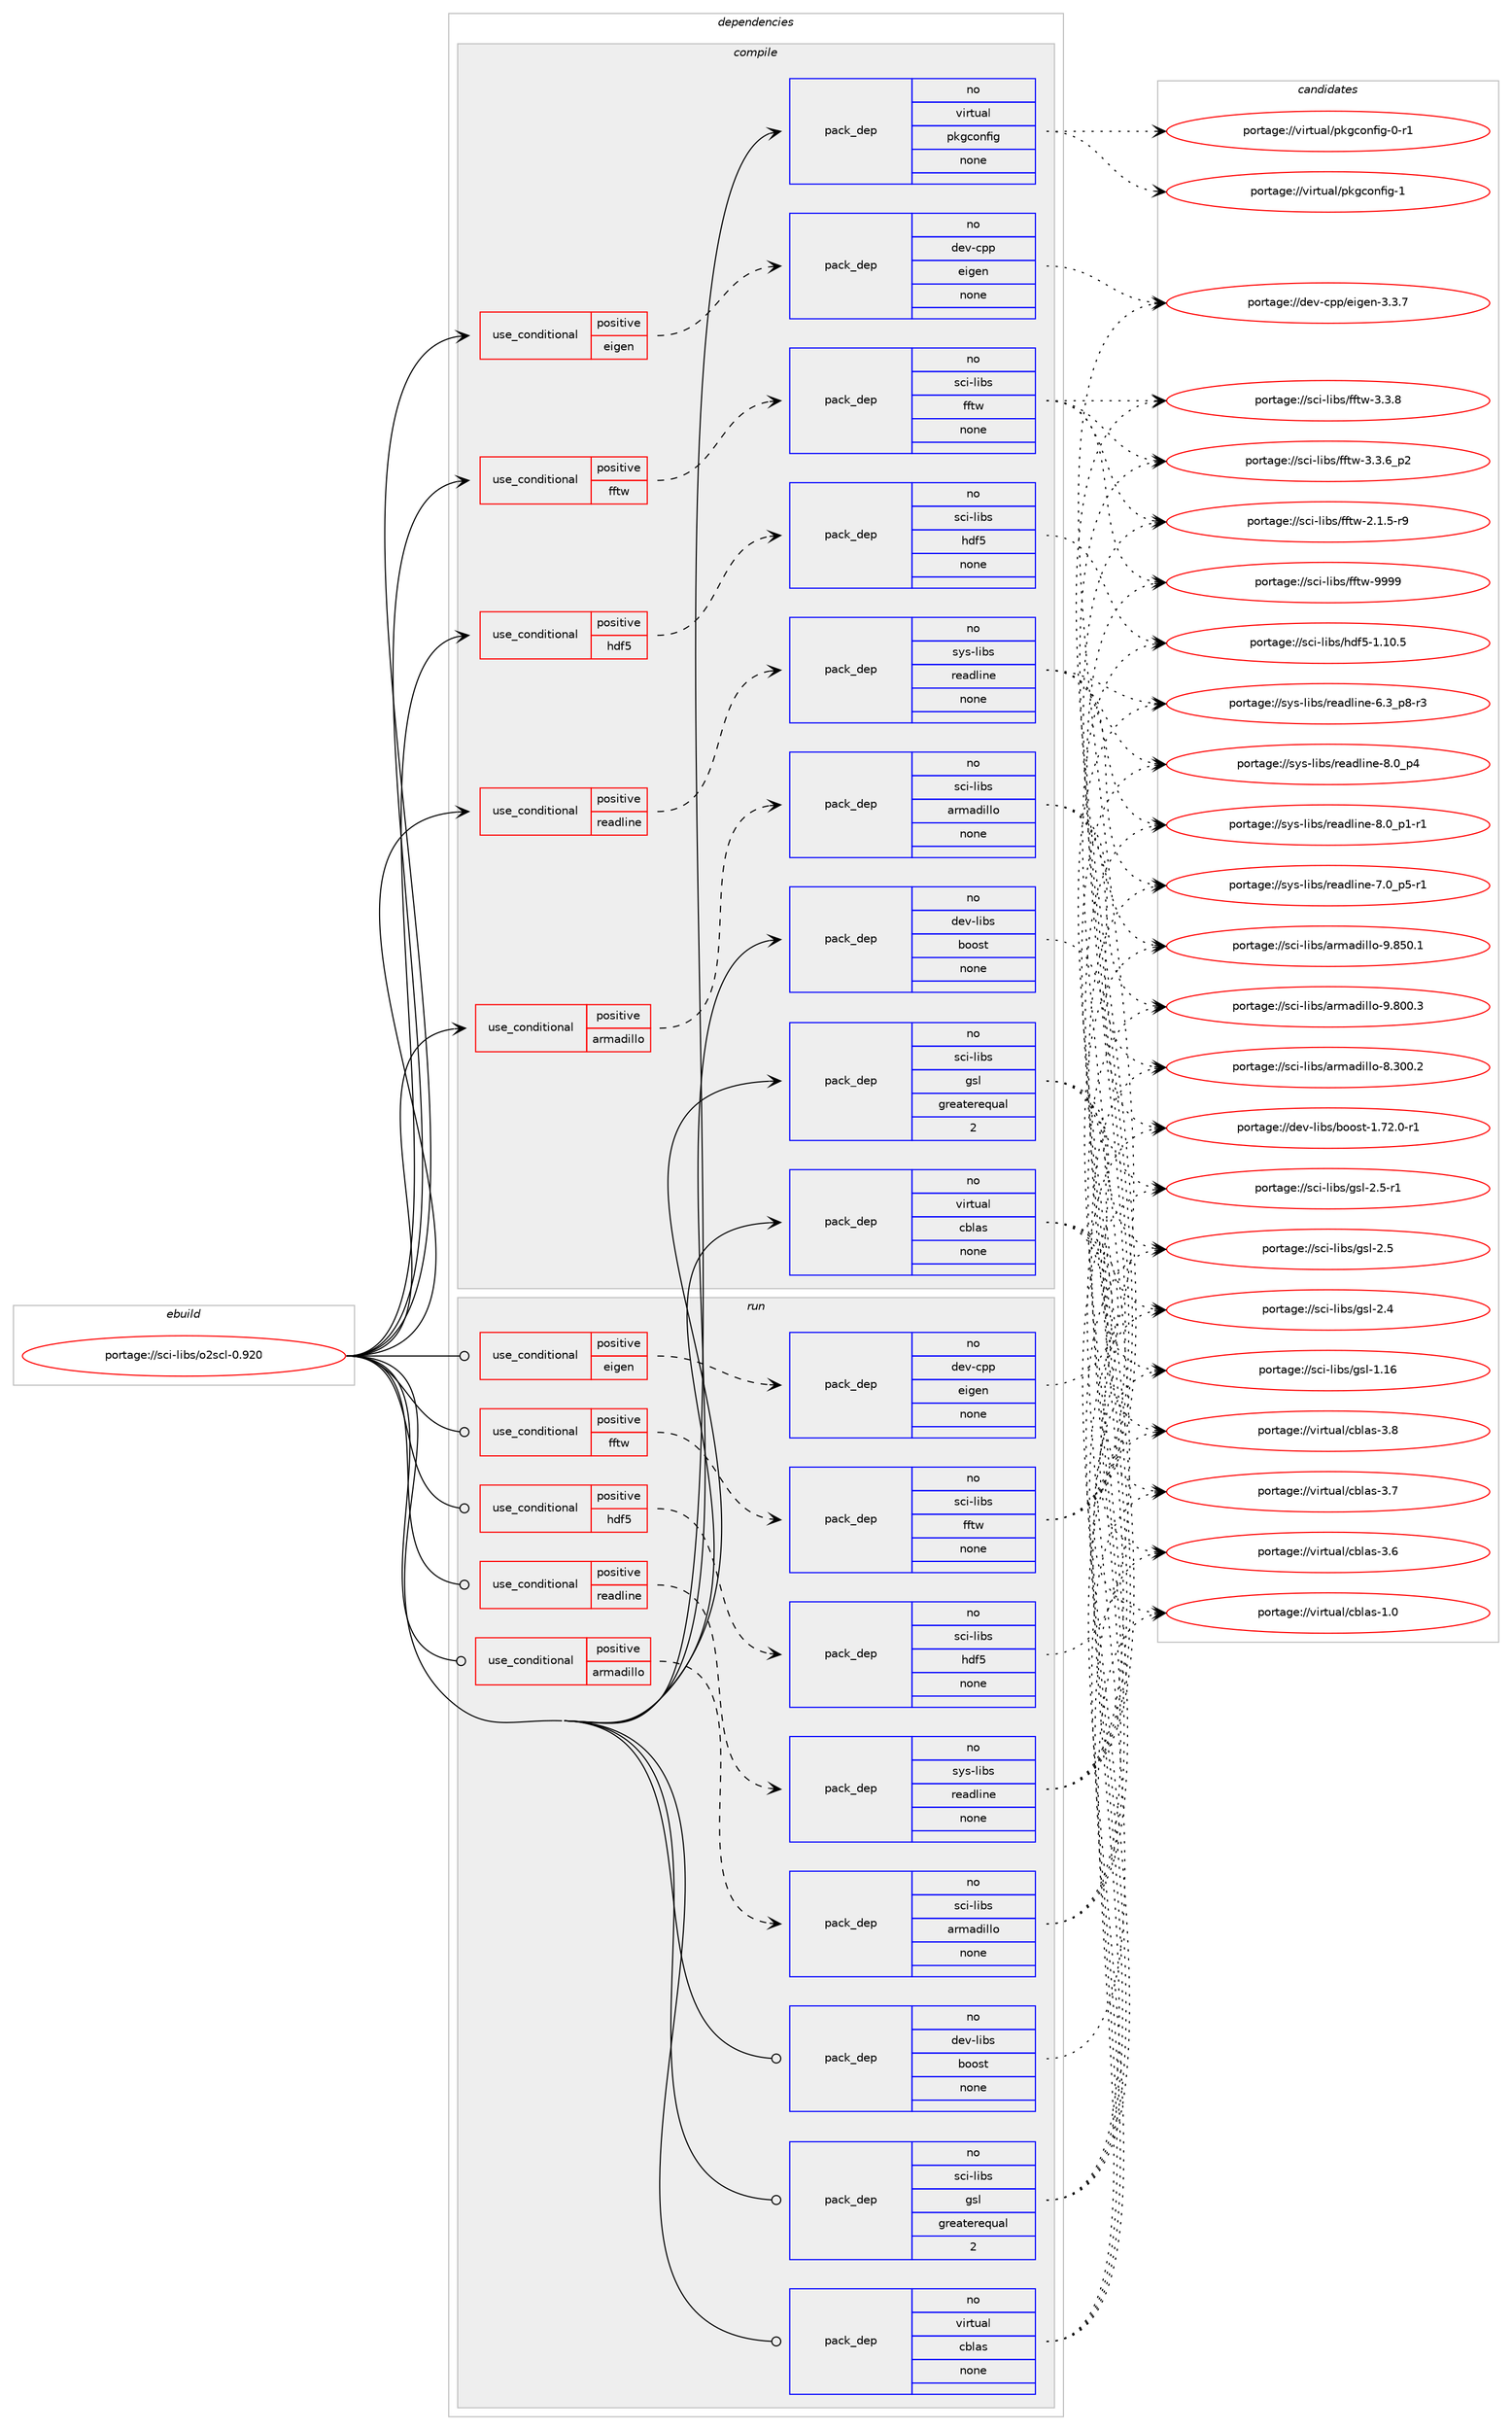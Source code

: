 digraph prolog {

# *************
# Graph options
# *************

newrank=true;
concentrate=true;
compound=true;
graph [rankdir=LR,fontname=Helvetica,fontsize=10,ranksep=1.5];#, ranksep=2.5, nodesep=0.2];
edge  [arrowhead=vee];
node  [fontname=Helvetica,fontsize=10];

# **********
# The ebuild
# **********

subgraph cluster_leftcol {
color=gray;
rank=same;
label=<<i>ebuild</i>>;
id [label="portage://sci-libs/o2scl-0.920", color=red, width=4, href="../sci-libs/o2scl-0.920.svg"];
}

# ****************
# The dependencies
# ****************

subgraph cluster_midcol {
color=gray;
label=<<i>dependencies</i>>;
subgraph cluster_compile {
fillcolor="#eeeeee";
style=filled;
label=<<i>compile</i>>;
subgraph cond10090 {
dependency48658 [label=<<TABLE BORDER="0" CELLBORDER="1" CELLSPACING="0" CELLPADDING="4"><TR><TD ROWSPAN="3" CELLPADDING="10">use_conditional</TD></TR><TR><TD>positive</TD></TR><TR><TD>armadillo</TD></TR></TABLE>>, shape=none, color=red];
subgraph pack37517 {
dependency48659 [label=<<TABLE BORDER="0" CELLBORDER="1" CELLSPACING="0" CELLPADDING="4" WIDTH="220"><TR><TD ROWSPAN="6" CELLPADDING="30">pack_dep</TD></TR><TR><TD WIDTH="110">no</TD></TR><TR><TD>sci-libs</TD></TR><TR><TD>armadillo</TD></TR><TR><TD>none</TD></TR><TR><TD></TD></TR></TABLE>>, shape=none, color=blue];
}
dependency48658:e -> dependency48659:w [weight=20,style="dashed",arrowhead="vee"];
}
id:e -> dependency48658:w [weight=20,style="solid",arrowhead="vee"];
subgraph cond10091 {
dependency48660 [label=<<TABLE BORDER="0" CELLBORDER="1" CELLSPACING="0" CELLPADDING="4"><TR><TD ROWSPAN="3" CELLPADDING="10">use_conditional</TD></TR><TR><TD>positive</TD></TR><TR><TD>eigen</TD></TR></TABLE>>, shape=none, color=red];
subgraph pack37518 {
dependency48661 [label=<<TABLE BORDER="0" CELLBORDER="1" CELLSPACING="0" CELLPADDING="4" WIDTH="220"><TR><TD ROWSPAN="6" CELLPADDING="30">pack_dep</TD></TR><TR><TD WIDTH="110">no</TD></TR><TR><TD>dev-cpp</TD></TR><TR><TD>eigen</TD></TR><TR><TD>none</TD></TR><TR><TD></TD></TR></TABLE>>, shape=none, color=blue];
}
dependency48660:e -> dependency48661:w [weight=20,style="dashed",arrowhead="vee"];
}
id:e -> dependency48660:w [weight=20,style="solid",arrowhead="vee"];
subgraph cond10092 {
dependency48662 [label=<<TABLE BORDER="0" CELLBORDER="1" CELLSPACING="0" CELLPADDING="4"><TR><TD ROWSPAN="3" CELLPADDING="10">use_conditional</TD></TR><TR><TD>positive</TD></TR><TR><TD>fftw</TD></TR></TABLE>>, shape=none, color=red];
subgraph pack37519 {
dependency48663 [label=<<TABLE BORDER="0" CELLBORDER="1" CELLSPACING="0" CELLPADDING="4" WIDTH="220"><TR><TD ROWSPAN="6" CELLPADDING="30">pack_dep</TD></TR><TR><TD WIDTH="110">no</TD></TR><TR><TD>sci-libs</TD></TR><TR><TD>fftw</TD></TR><TR><TD>none</TD></TR><TR><TD></TD></TR></TABLE>>, shape=none, color=blue];
}
dependency48662:e -> dependency48663:w [weight=20,style="dashed",arrowhead="vee"];
}
id:e -> dependency48662:w [weight=20,style="solid",arrowhead="vee"];
subgraph cond10093 {
dependency48664 [label=<<TABLE BORDER="0" CELLBORDER="1" CELLSPACING="0" CELLPADDING="4"><TR><TD ROWSPAN="3" CELLPADDING="10">use_conditional</TD></TR><TR><TD>positive</TD></TR><TR><TD>hdf5</TD></TR></TABLE>>, shape=none, color=red];
subgraph pack37520 {
dependency48665 [label=<<TABLE BORDER="0" CELLBORDER="1" CELLSPACING="0" CELLPADDING="4" WIDTH="220"><TR><TD ROWSPAN="6" CELLPADDING="30">pack_dep</TD></TR><TR><TD WIDTH="110">no</TD></TR><TR><TD>sci-libs</TD></TR><TR><TD>hdf5</TD></TR><TR><TD>none</TD></TR><TR><TD></TD></TR></TABLE>>, shape=none, color=blue];
}
dependency48664:e -> dependency48665:w [weight=20,style="dashed",arrowhead="vee"];
}
id:e -> dependency48664:w [weight=20,style="solid",arrowhead="vee"];
subgraph cond10094 {
dependency48666 [label=<<TABLE BORDER="0" CELLBORDER="1" CELLSPACING="0" CELLPADDING="4"><TR><TD ROWSPAN="3" CELLPADDING="10">use_conditional</TD></TR><TR><TD>positive</TD></TR><TR><TD>readline</TD></TR></TABLE>>, shape=none, color=red];
subgraph pack37521 {
dependency48667 [label=<<TABLE BORDER="0" CELLBORDER="1" CELLSPACING="0" CELLPADDING="4" WIDTH="220"><TR><TD ROWSPAN="6" CELLPADDING="30">pack_dep</TD></TR><TR><TD WIDTH="110">no</TD></TR><TR><TD>sys-libs</TD></TR><TR><TD>readline</TD></TR><TR><TD>none</TD></TR><TR><TD></TD></TR></TABLE>>, shape=none, color=blue];
}
dependency48666:e -> dependency48667:w [weight=20,style="dashed",arrowhead="vee"];
}
id:e -> dependency48666:w [weight=20,style="solid",arrowhead="vee"];
subgraph pack37522 {
dependency48668 [label=<<TABLE BORDER="0" CELLBORDER="1" CELLSPACING="0" CELLPADDING="4" WIDTH="220"><TR><TD ROWSPAN="6" CELLPADDING="30">pack_dep</TD></TR><TR><TD WIDTH="110">no</TD></TR><TR><TD>dev-libs</TD></TR><TR><TD>boost</TD></TR><TR><TD>none</TD></TR><TR><TD></TD></TR></TABLE>>, shape=none, color=blue];
}
id:e -> dependency48668:w [weight=20,style="solid",arrowhead="vee"];
subgraph pack37523 {
dependency48669 [label=<<TABLE BORDER="0" CELLBORDER="1" CELLSPACING="0" CELLPADDING="4" WIDTH="220"><TR><TD ROWSPAN="6" CELLPADDING="30">pack_dep</TD></TR><TR><TD WIDTH="110">no</TD></TR><TR><TD>sci-libs</TD></TR><TR><TD>gsl</TD></TR><TR><TD>greaterequal</TD></TR><TR><TD>2</TD></TR></TABLE>>, shape=none, color=blue];
}
id:e -> dependency48669:w [weight=20,style="solid",arrowhead="vee"];
subgraph pack37524 {
dependency48670 [label=<<TABLE BORDER="0" CELLBORDER="1" CELLSPACING="0" CELLPADDING="4" WIDTH="220"><TR><TD ROWSPAN="6" CELLPADDING="30">pack_dep</TD></TR><TR><TD WIDTH="110">no</TD></TR><TR><TD>virtual</TD></TR><TR><TD>cblas</TD></TR><TR><TD>none</TD></TR><TR><TD></TD></TR></TABLE>>, shape=none, color=blue];
}
id:e -> dependency48670:w [weight=20,style="solid",arrowhead="vee"];
subgraph pack37525 {
dependency48671 [label=<<TABLE BORDER="0" CELLBORDER="1" CELLSPACING="0" CELLPADDING="4" WIDTH="220"><TR><TD ROWSPAN="6" CELLPADDING="30">pack_dep</TD></TR><TR><TD WIDTH="110">no</TD></TR><TR><TD>virtual</TD></TR><TR><TD>pkgconfig</TD></TR><TR><TD>none</TD></TR><TR><TD></TD></TR></TABLE>>, shape=none, color=blue];
}
id:e -> dependency48671:w [weight=20,style="solid",arrowhead="vee"];
}
subgraph cluster_compileandrun {
fillcolor="#eeeeee";
style=filled;
label=<<i>compile and run</i>>;
}
subgraph cluster_run {
fillcolor="#eeeeee";
style=filled;
label=<<i>run</i>>;
subgraph cond10095 {
dependency48672 [label=<<TABLE BORDER="0" CELLBORDER="1" CELLSPACING="0" CELLPADDING="4"><TR><TD ROWSPAN="3" CELLPADDING="10">use_conditional</TD></TR><TR><TD>positive</TD></TR><TR><TD>armadillo</TD></TR></TABLE>>, shape=none, color=red];
subgraph pack37526 {
dependency48673 [label=<<TABLE BORDER="0" CELLBORDER="1" CELLSPACING="0" CELLPADDING="4" WIDTH="220"><TR><TD ROWSPAN="6" CELLPADDING="30">pack_dep</TD></TR><TR><TD WIDTH="110">no</TD></TR><TR><TD>sci-libs</TD></TR><TR><TD>armadillo</TD></TR><TR><TD>none</TD></TR><TR><TD></TD></TR></TABLE>>, shape=none, color=blue];
}
dependency48672:e -> dependency48673:w [weight=20,style="dashed",arrowhead="vee"];
}
id:e -> dependency48672:w [weight=20,style="solid",arrowhead="odot"];
subgraph cond10096 {
dependency48674 [label=<<TABLE BORDER="0" CELLBORDER="1" CELLSPACING="0" CELLPADDING="4"><TR><TD ROWSPAN="3" CELLPADDING="10">use_conditional</TD></TR><TR><TD>positive</TD></TR><TR><TD>eigen</TD></TR></TABLE>>, shape=none, color=red];
subgraph pack37527 {
dependency48675 [label=<<TABLE BORDER="0" CELLBORDER="1" CELLSPACING="0" CELLPADDING="4" WIDTH="220"><TR><TD ROWSPAN="6" CELLPADDING="30">pack_dep</TD></TR><TR><TD WIDTH="110">no</TD></TR><TR><TD>dev-cpp</TD></TR><TR><TD>eigen</TD></TR><TR><TD>none</TD></TR><TR><TD></TD></TR></TABLE>>, shape=none, color=blue];
}
dependency48674:e -> dependency48675:w [weight=20,style="dashed",arrowhead="vee"];
}
id:e -> dependency48674:w [weight=20,style="solid",arrowhead="odot"];
subgraph cond10097 {
dependency48676 [label=<<TABLE BORDER="0" CELLBORDER="1" CELLSPACING="0" CELLPADDING="4"><TR><TD ROWSPAN="3" CELLPADDING="10">use_conditional</TD></TR><TR><TD>positive</TD></TR><TR><TD>fftw</TD></TR></TABLE>>, shape=none, color=red];
subgraph pack37528 {
dependency48677 [label=<<TABLE BORDER="0" CELLBORDER="1" CELLSPACING="0" CELLPADDING="4" WIDTH="220"><TR><TD ROWSPAN="6" CELLPADDING="30">pack_dep</TD></TR><TR><TD WIDTH="110">no</TD></TR><TR><TD>sci-libs</TD></TR><TR><TD>fftw</TD></TR><TR><TD>none</TD></TR><TR><TD></TD></TR></TABLE>>, shape=none, color=blue];
}
dependency48676:e -> dependency48677:w [weight=20,style="dashed",arrowhead="vee"];
}
id:e -> dependency48676:w [weight=20,style="solid",arrowhead="odot"];
subgraph cond10098 {
dependency48678 [label=<<TABLE BORDER="0" CELLBORDER="1" CELLSPACING="0" CELLPADDING="4"><TR><TD ROWSPAN="3" CELLPADDING="10">use_conditional</TD></TR><TR><TD>positive</TD></TR><TR><TD>hdf5</TD></TR></TABLE>>, shape=none, color=red];
subgraph pack37529 {
dependency48679 [label=<<TABLE BORDER="0" CELLBORDER="1" CELLSPACING="0" CELLPADDING="4" WIDTH="220"><TR><TD ROWSPAN="6" CELLPADDING="30">pack_dep</TD></TR><TR><TD WIDTH="110">no</TD></TR><TR><TD>sci-libs</TD></TR><TR><TD>hdf5</TD></TR><TR><TD>none</TD></TR><TR><TD></TD></TR></TABLE>>, shape=none, color=blue];
}
dependency48678:e -> dependency48679:w [weight=20,style="dashed",arrowhead="vee"];
}
id:e -> dependency48678:w [weight=20,style="solid",arrowhead="odot"];
subgraph cond10099 {
dependency48680 [label=<<TABLE BORDER="0" CELLBORDER="1" CELLSPACING="0" CELLPADDING="4"><TR><TD ROWSPAN="3" CELLPADDING="10">use_conditional</TD></TR><TR><TD>positive</TD></TR><TR><TD>readline</TD></TR></TABLE>>, shape=none, color=red];
subgraph pack37530 {
dependency48681 [label=<<TABLE BORDER="0" CELLBORDER="1" CELLSPACING="0" CELLPADDING="4" WIDTH="220"><TR><TD ROWSPAN="6" CELLPADDING="30">pack_dep</TD></TR><TR><TD WIDTH="110">no</TD></TR><TR><TD>sys-libs</TD></TR><TR><TD>readline</TD></TR><TR><TD>none</TD></TR><TR><TD></TD></TR></TABLE>>, shape=none, color=blue];
}
dependency48680:e -> dependency48681:w [weight=20,style="dashed",arrowhead="vee"];
}
id:e -> dependency48680:w [weight=20,style="solid",arrowhead="odot"];
subgraph pack37531 {
dependency48682 [label=<<TABLE BORDER="0" CELLBORDER="1" CELLSPACING="0" CELLPADDING="4" WIDTH="220"><TR><TD ROWSPAN="6" CELLPADDING="30">pack_dep</TD></TR><TR><TD WIDTH="110">no</TD></TR><TR><TD>dev-libs</TD></TR><TR><TD>boost</TD></TR><TR><TD>none</TD></TR><TR><TD></TD></TR></TABLE>>, shape=none, color=blue];
}
id:e -> dependency48682:w [weight=20,style="solid",arrowhead="odot"];
subgraph pack37532 {
dependency48683 [label=<<TABLE BORDER="0" CELLBORDER="1" CELLSPACING="0" CELLPADDING="4" WIDTH="220"><TR><TD ROWSPAN="6" CELLPADDING="30">pack_dep</TD></TR><TR><TD WIDTH="110">no</TD></TR><TR><TD>sci-libs</TD></TR><TR><TD>gsl</TD></TR><TR><TD>greaterequal</TD></TR><TR><TD>2</TD></TR></TABLE>>, shape=none, color=blue];
}
id:e -> dependency48683:w [weight=20,style="solid",arrowhead="odot"];
subgraph pack37533 {
dependency48684 [label=<<TABLE BORDER="0" CELLBORDER="1" CELLSPACING="0" CELLPADDING="4" WIDTH="220"><TR><TD ROWSPAN="6" CELLPADDING="30">pack_dep</TD></TR><TR><TD WIDTH="110">no</TD></TR><TR><TD>virtual</TD></TR><TR><TD>cblas</TD></TR><TR><TD>none</TD></TR><TR><TD></TD></TR></TABLE>>, shape=none, color=blue];
}
id:e -> dependency48684:w [weight=20,style="solid",arrowhead="odot"];
}
}

# **************
# The candidates
# **************

subgraph cluster_choices {
rank=same;
color=gray;
label=<<i>candidates</i>>;

subgraph choice37517 {
color=black;
nodesep=1;
choice1159910545108105981154797114109971001051081081114557465653484649 [label="portage://sci-libs/armadillo-9.850.1", color=red, width=4,href="../sci-libs/armadillo-9.850.1.svg"];
choice1159910545108105981154797114109971001051081081114557465648484651 [label="portage://sci-libs/armadillo-9.800.3", color=red, width=4,href="../sci-libs/armadillo-9.800.3.svg"];
choice1159910545108105981154797114109971001051081081114556465148484650 [label="portage://sci-libs/armadillo-8.300.2", color=red, width=4,href="../sci-libs/armadillo-8.300.2.svg"];
dependency48659:e -> choice1159910545108105981154797114109971001051081081114557465653484649:w [style=dotted,weight="100"];
dependency48659:e -> choice1159910545108105981154797114109971001051081081114557465648484651:w [style=dotted,weight="100"];
dependency48659:e -> choice1159910545108105981154797114109971001051081081114556465148484650:w [style=dotted,weight="100"];
}
subgraph choice37518 {
color=black;
nodesep=1;
choice100101118459911211247101105103101110455146514655 [label="portage://dev-cpp/eigen-3.3.7", color=red, width=4,href="../dev-cpp/eigen-3.3.7.svg"];
dependency48661:e -> choice100101118459911211247101105103101110455146514655:w [style=dotted,weight="100"];
}
subgraph choice37519 {
color=black;
nodesep=1;
choice115991054510810598115471021021161194557575757 [label="portage://sci-libs/fftw-9999", color=red, width=4,href="../sci-libs/fftw-9999.svg"];
choice11599105451081059811547102102116119455146514656 [label="portage://sci-libs/fftw-3.3.8", color=red, width=4,href="../sci-libs/fftw-3.3.8.svg"];
choice115991054510810598115471021021161194551465146549511250 [label="portage://sci-libs/fftw-3.3.6_p2", color=red, width=4,href="../sci-libs/fftw-3.3.6_p2.svg"];
choice115991054510810598115471021021161194550464946534511457 [label="portage://sci-libs/fftw-2.1.5-r9", color=red, width=4,href="../sci-libs/fftw-2.1.5-r9.svg"];
dependency48663:e -> choice115991054510810598115471021021161194557575757:w [style=dotted,weight="100"];
dependency48663:e -> choice11599105451081059811547102102116119455146514656:w [style=dotted,weight="100"];
dependency48663:e -> choice115991054510810598115471021021161194551465146549511250:w [style=dotted,weight="100"];
dependency48663:e -> choice115991054510810598115471021021161194550464946534511457:w [style=dotted,weight="100"];
}
subgraph choice37520 {
color=black;
nodesep=1;
choice115991054510810598115471041001025345494649484653 [label="portage://sci-libs/hdf5-1.10.5", color=red, width=4,href="../sci-libs/hdf5-1.10.5.svg"];
dependency48665:e -> choice115991054510810598115471041001025345494649484653:w [style=dotted,weight="100"];
}
subgraph choice37521 {
color=black;
nodesep=1;
choice11512111545108105981154711410197100108105110101455646489511252 [label="portage://sys-libs/readline-8.0_p4", color=red, width=4,href="../sys-libs/readline-8.0_p4.svg"];
choice115121115451081059811547114101971001081051101014556464895112494511449 [label="portage://sys-libs/readline-8.0_p1-r1", color=red, width=4,href="../sys-libs/readline-8.0_p1-r1.svg"];
choice115121115451081059811547114101971001081051101014555464895112534511449 [label="portage://sys-libs/readline-7.0_p5-r1", color=red, width=4,href="../sys-libs/readline-7.0_p5-r1.svg"];
choice115121115451081059811547114101971001081051101014554465195112564511451 [label="portage://sys-libs/readline-6.3_p8-r3", color=red, width=4,href="../sys-libs/readline-6.3_p8-r3.svg"];
dependency48667:e -> choice11512111545108105981154711410197100108105110101455646489511252:w [style=dotted,weight="100"];
dependency48667:e -> choice115121115451081059811547114101971001081051101014556464895112494511449:w [style=dotted,weight="100"];
dependency48667:e -> choice115121115451081059811547114101971001081051101014555464895112534511449:w [style=dotted,weight="100"];
dependency48667:e -> choice115121115451081059811547114101971001081051101014554465195112564511451:w [style=dotted,weight="100"];
}
subgraph choice37522 {
color=black;
nodesep=1;
choice10010111845108105981154798111111115116454946555046484511449 [label="portage://dev-libs/boost-1.72.0-r1", color=red, width=4,href="../dev-libs/boost-1.72.0-r1.svg"];
dependency48668:e -> choice10010111845108105981154798111111115116454946555046484511449:w [style=dotted,weight="100"];
}
subgraph choice37523 {
color=black;
nodesep=1;
choice11599105451081059811547103115108455046534511449 [label="portage://sci-libs/gsl-2.5-r1", color=red, width=4,href="../sci-libs/gsl-2.5-r1.svg"];
choice1159910545108105981154710311510845504653 [label="portage://sci-libs/gsl-2.5", color=red, width=4,href="../sci-libs/gsl-2.5.svg"];
choice1159910545108105981154710311510845504652 [label="portage://sci-libs/gsl-2.4", color=red, width=4,href="../sci-libs/gsl-2.4.svg"];
choice115991054510810598115471031151084549464954 [label="portage://sci-libs/gsl-1.16", color=red, width=4,href="../sci-libs/gsl-1.16.svg"];
dependency48669:e -> choice11599105451081059811547103115108455046534511449:w [style=dotted,weight="100"];
dependency48669:e -> choice1159910545108105981154710311510845504653:w [style=dotted,weight="100"];
dependency48669:e -> choice1159910545108105981154710311510845504652:w [style=dotted,weight="100"];
dependency48669:e -> choice115991054510810598115471031151084549464954:w [style=dotted,weight="100"];
}
subgraph choice37524 {
color=black;
nodesep=1;
choice118105114116117971084799981089711545514656 [label="portage://virtual/cblas-3.8", color=red, width=4,href="../virtual/cblas-3.8.svg"];
choice118105114116117971084799981089711545514655 [label="portage://virtual/cblas-3.7", color=red, width=4,href="../virtual/cblas-3.7.svg"];
choice118105114116117971084799981089711545514654 [label="portage://virtual/cblas-3.6", color=red, width=4,href="../virtual/cblas-3.6.svg"];
choice118105114116117971084799981089711545494648 [label="portage://virtual/cblas-1.0", color=red, width=4,href="../virtual/cblas-1.0.svg"];
dependency48670:e -> choice118105114116117971084799981089711545514656:w [style=dotted,weight="100"];
dependency48670:e -> choice118105114116117971084799981089711545514655:w [style=dotted,weight="100"];
dependency48670:e -> choice118105114116117971084799981089711545514654:w [style=dotted,weight="100"];
dependency48670:e -> choice118105114116117971084799981089711545494648:w [style=dotted,weight="100"];
}
subgraph choice37525 {
color=black;
nodesep=1;
choice1181051141161179710847112107103991111101021051034549 [label="portage://virtual/pkgconfig-1", color=red, width=4,href="../virtual/pkgconfig-1.svg"];
choice11810511411611797108471121071039911111010210510345484511449 [label="portage://virtual/pkgconfig-0-r1", color=red, width=4,href="../virtual/pkgconfig-0-r1.svg"];
dependency48671:e -> choice1181051141161179710847112107103991111101021051034549:w [style=dotted,weight="100"];
dependency48671:e -> choice11810511411611797108471121071039911111010210510345484511449:w [style=dotted,weight="100"];
}
subgraph choice37526 {
color=black;
nodesep=1;
choice1159910545108105981154797114109971001051081081114557465653484649 [label="portage://sci-libs/armadillo-9.850.1", color=red, width=4,href="../sci-libs/armadillo-9.850.1.svg"];
choice1159910545108105981154797114109971001051081081114557465648484651 [label="portage://sci-libs/armadillo-9.800.3", color=red, width=4,href="../sci-libs/armadillo-9.800.3.svg"];
choice1159910545108105981154797114109971001051081081114556465148484650 [label="portage://sci-libs/armadillo-8.300.2", color=red, width=4,href="../sci-libs/armadillo-8.300.2.svg"];
dependency48673:e -> choice1159910545108105981154797114109971001051081081114557465653484649:w [style=dotted,weight="100"];
dependency48673:e -> choice1159910545108105981154797114109971001051081081114557465648484651:w [style=dotted,weight="100"];
dependency48673:e -> choice1159910545108105981154797114109971001051081081114556465148484650:w [style=dotted,weight="100"];
}
subgraph choice37527 {
color=black;
nodesep=1;
choice100101118459911211247101105103101110455146514655 [label="portage://dev-cpp/eigen-3.3.7", color=red, width=4,href="../dev-cpp/eigen-3.3.7.svg"];
dependency48675:e -> choice100101118459911211247101105103101110455146514655:w [style=dotted,weight="100"];
}
subgraph choice37528 {
color=black;
nodesep=1;
choice115991054510810598115471021021161194557575757 [label="portage://sci-libs/fftw-9999", color=red, width=4,href="../sci-libs/fftw-9999.svg"];
choice11599105451081059811547102102116119455146514656 [label="portage://sci-libs/fftw-3.3.8", color=red, width=4,href="../sci-libs/fftw-3.3.8.svg"];
choice115991054510810598115471021021161194551465146549511250 [label="portage://sci-libs/fftw-3.3.6_p2", color=red, width=4,href="../sci-libs/fftw-3.3.6_p2.svg"];
choice115991054510810598115471021021161194550464946534511457 [label="portage://sci-libs/fftw-2.1.5-r9", color=red, width=4,href="../sci-libs/fftw-2.1.5-r9.svg"];
dependency48677:e -> choice115991054510810598115471021021161194557575757:w [style=dotted,weight="100"];
dependency48677:e -> choice11599105451081059811547102102116119455146514656:w [style=dotted,weight="100"];
dependency48677:e -> choice115991054510810598115471021021161194551465146549511250:w [style=dotted,weight="100"];
dependency48677:e -> choice115991054510810598115471021021161194550464946534511457:w [style=dotted,weight="100"];
}
subgraph choice37529 {
color=black;
nodesep=1;
choice115991054510810598115471041001025345494649484653 [label="portage://sci-libs/hdf5-1.10.5", color=red, width=4,href="../sci-libs/hdf5-1.10.5.svg"];
dependency48679:e -> choice115991054510810598115471041001025345494649484653:w [style=dotted,weight="100"];
}
subgraph choice37530 {
color=black;
nodesep=1;
choice11512111545108105981154711410197100108105110101455646489511252 [label="portage://sys-libs/readline-8.0_p4", color=red, width=4,href="../sys-libs/readline-8.0_p4.svg"];
choice115121115451081059811547114101971001081051101014556464895112494511449 [label="portage://sys-libs/readline-8.0_p1-r1", color=red, width=4,href="../sys-libs/readline-8.0_p1-r1.svg"];
choice115121115451081059811547114101971001081051101014555464895112534511449 [label="portage://sys-libs/readline-7.0_p5-r1", color=red, width=4,href="../sys-libs/readline-7.0_p5-r1.svg"];
choice115121115451081059811547114101971001081051101014554465195112564511451 [label="portage://sys-libs/readline-6.3_p8-r3", color=red, width=4,href="../sys-libs/readline-6.3_p8-r3.svg"];
dependency48681:e -> choice11512111545108105981154711410197100108105110101455646489511252:w [style=dotted,weight="100"];
dependency48681:e -> choice115121115451081059811547114101971001081051101014556464895112494511449:w [style=dotted,weight="100"];
dependency48681:e -> choice115121115451081059811547114101971001081051101014555464895112534511449:w [style=dotted,weight="100"];
dependency48681:e -> choice115121115451081059811547114101971001081051101014554465195112564511451:w [style=dotted,weight="100"];
}
subgraph choice37531 {
color=black;
nodesep=1;
choice10010111845108105981154798111111115116454946555046484511449 [label="portage://dev-libs/boost-1.72.0-r1", color=red, width=4,href="../dev-libs/boost-1.72.0-r1.svg"];
dependency48682:e -> choice10010111845108105981154798111111115116454946555046484511449:w [style=dotted,weight="100"];
}
subgraph choice37532 {
color=black;
nodesep=1;
choice11599105451081059811547103115108455046534511449 [label="portage://sci-libs/gsl-2.5-r1", color=red, width=4,href="../sci-libs/gsl-2.5-r1.svg"];
choice1159910545108105981154710311510845504653 [label="portage://sci-libs/gsl-2.5", color=red, width=4,href="../sci-libs/gsl-2.5.svg"];
choice1159910545108105981154710311510845504652 [label="portage://sci-libs/gsl-2.4", color=red, width=4,href="../sci-libs/gsl-2.4.svg"];
choice115991054510810598115471031151084549464954 [label="portage://sci-libs/gsl-1.16", color=red, width=4,href="../sci-libs/gsl-1.16.svg"];
dependency48683:e -> choice11599105451081059811547103115108455046534511449:w [style=dotted,weight="100"];
dependency48683:e -> choice1159910545108105981154710311510845504653:w [style=dotted,weight="100"];
dependency48683:e -> choice1159910545108105981154710311510845504652:w [style=dotted,weight="100"];
dependency48683:e -> choice115991054510810598115471031151084549464954:w [style=dotted,weight="100"];
}
subgraph choice37533 {
color=black;
nodesep=1;
choice118105114116117971084799981089711545514656 [label="portage://virtual/cblas-3.8", color=red, width=4,href="../virtual/cblas-3.8.svg"];
choice118105114116117971084799981089711545514655 [label="portage://virtual/cblas-3.7", color=red, width=4,href="../virtual/cblas-3.7.svg"];
choice118105114116117971084799981089711545514654 [label="portage://virtual/cblas-3.6", color=red, width=4,href="../virtual/cblas-3.6.svg"];
choice118105114116117971084799981089711545494648 [label="portage://virtual/cblas-1.0", color=red, width=4,href="../virtual/cblas-1.0.svg"];
dependency48684:e -> choice118105114116117971084799981089711545514656:w [style=dotted,weight="100"];
dependency48684:e -> choice118105114116117971084799981089711545514655:w [style=dotted,weight="100"];
dependency48684:e -> choice118105114116117971084799981089711545514654:w [style=dotted,weight="100"];
dependency48684:e -> choice118105114116117971084799981089711545494648:w [style=dotted,weight="100"];
}
}

}
